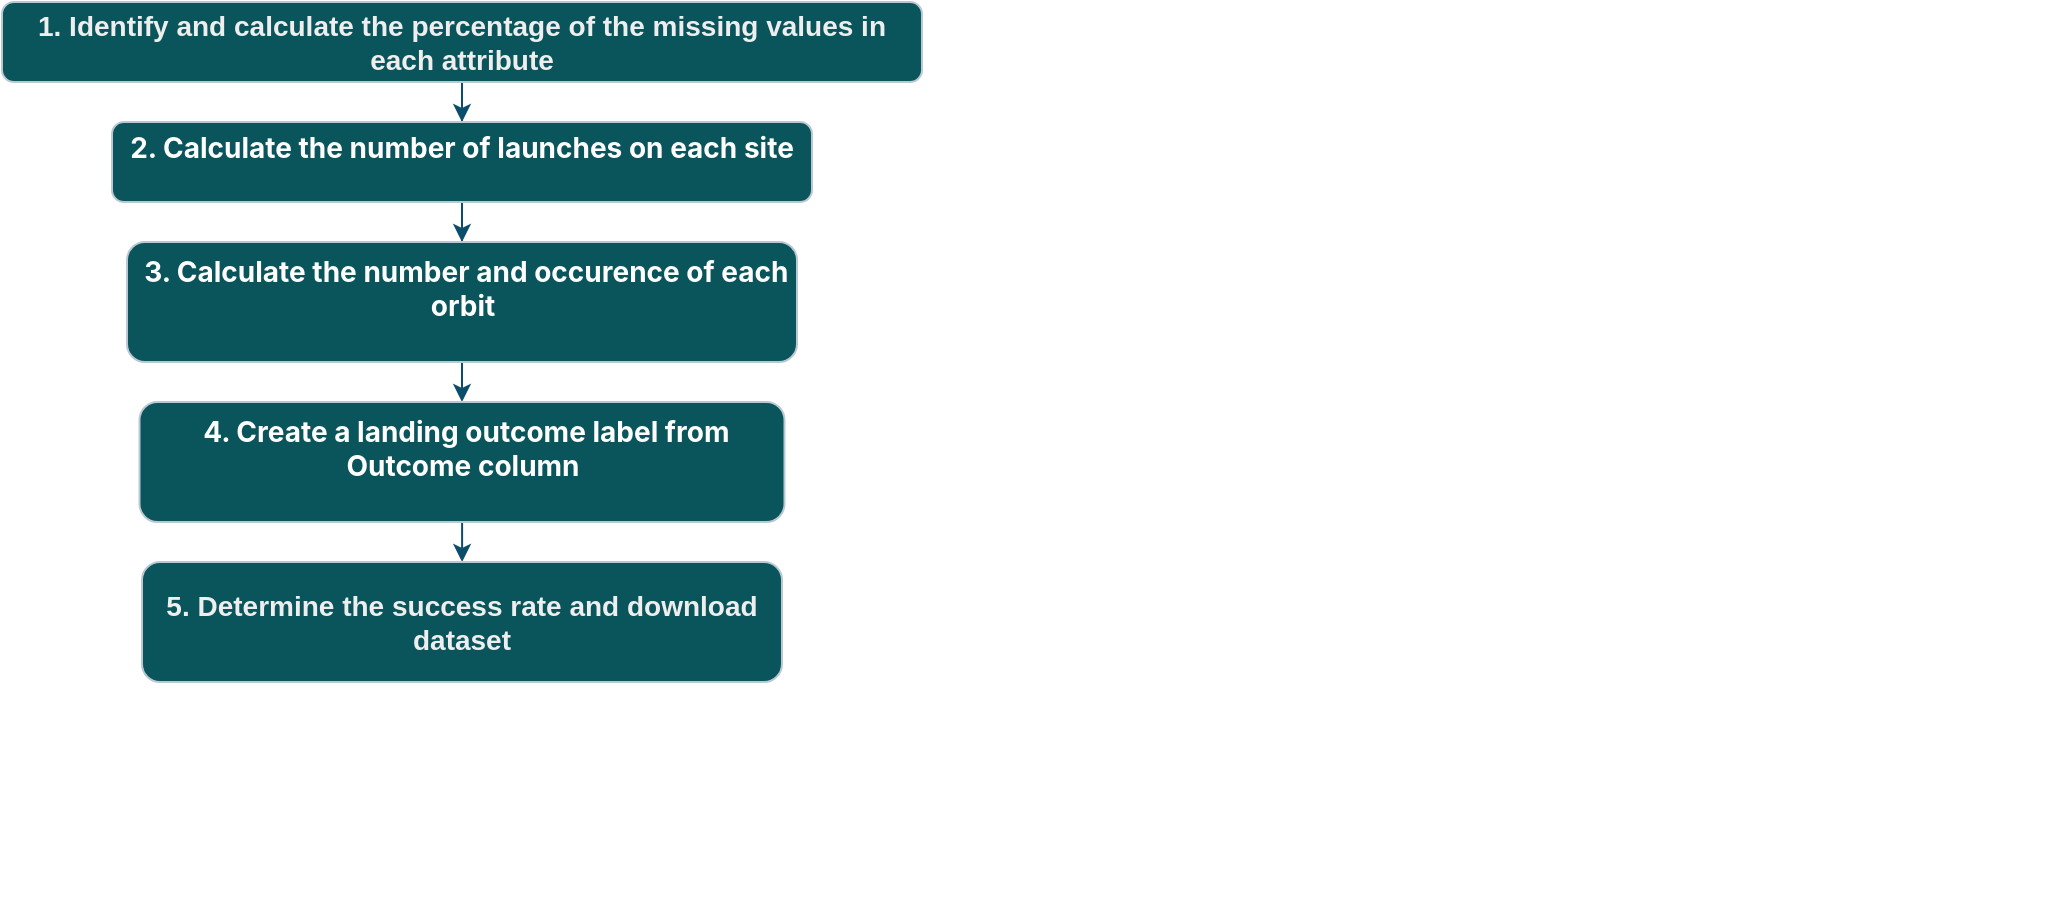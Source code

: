 <mxfile version="21.1.1" type="github">
  <diagram name="Page-1" id="XJa_YqYrmM3YX7fNveG3">
    <mxGraphModel dx="1434" dy="736" grid="1" gridSize="10" guides="1" tooltips="1" connect="1" arrows="1" fold="1" page="1" pageScale="1" pageWidth="850" pageHeight="1100" math="0" shadow="0">
      <root>
        <mxCell id="0" />
        <mxCell id="1" parent="0" />
        <mxCell id="xhZJJGkNVvbvQg2QOkUd-3" value="" style="edgeStyle=orthogonalEdgeStyle;rounded=0;orthogonalLoop=1;jettySize=auto;html=1;labelBackgroundColor=none;strokeColor=#0B4D6A;fontColor=default;align=center;verticalAlign=middle;fontSize=14;" edge="1" parent="1" source="xhZJJGkNVvbvQg2QOkUd-1" target="xhZJJGkNVvbvQg2QOkUd-2">
          <mxGeometry relative="1" as="geometry" />
        </mxCell>
        <mxCell id="xhZJJGkNVvbvQg2QOkUd-1" value="&lt;b style=&quot;font-size: 14px;&quot;&gt;1. Identify and calculate the percentage of the missing values in each attribute&lt;/b&gt;" style="rounded=1;whiteSpace=wrap;html=1;labelBackgroundColor=none;fillColor=#09555B;strokeColor=#BAC8D3;fontColor=#EEEEEE;align=center;verticalAlign=middle;fontSize=14;" vertex="1" parent="1">
          <mxGeometry x="120" y="100" width="460" height="40" as="geometry" />
        </mxCell>
        <mxCell id="xhZJJGkNVvbvQg2QOkUd-5" value="" style="edgeStyle=orthogonalEdgeStyle;rounded=0;orthogonalLoop=1;jettySize=auto;html=1;labelBackgroundColor=none;strokeColor=#0B4D6A;fontColor=default;align=center;verticalAlign=middle;fontSize=14;" edge="1" parent="1" source="xhZJJGkNVvbvQg2QOkUd-2" target="xhZJJGkNVvbvQg2QOkUd-4">
          <mxGeometry relative="1" as="geometry" />
        </mxCell>
        <mxCell id="xhZJJGkNVvbvQg2QOkUd-2" value="&lt;h3 style=&quot;border-color: var(--border-color); box-sizing: unset; line-height: var(--jp-content-heading-line-height); margin-top: calc(0.5 * var(--jp-content-heading-margin-top)); font-size: 14px; font-family: -apple-system, BlinkMacSystemFont, &amp;quot;Segoe UI&amp;quot;, Helvetica, Arial, sans-serif, &amp;quot;Apple Color Emoji&amp;quot;, &amp;quot;Segoe UI Emoji&amp;quot;, &amp;quot;Segoe UI Symbol&amp;quot;;&quot; id=&quot;TASK-1:-Calculate-the-number-of-launches-on-each-site&quot;&gt;&lt;font style=&quot;border-color: var(--border-color); font-size: 14px;&quot; color=&quot;#ffffff&quot;&gt;2. Calculate the number of launches on each site&lt;/font&gt;&lt;/h3&gt;" style="rounded=1;whiteSpace=wrap;html=1;labelBackgroundColor=none;fillColor=#09555B;strokeColor=#BAC8D3;fontColor=#EEEEEE;align=center;verticalAlign=middle;fontSize=14;" vertex="1" parent="1">
          <mxGeometry x="175" y="160" width="350" height="40" as="geometry" />
        </mxCell>
        <mxCell id="xhZJJGkNVvbvQg2QOkUd-9" value="" style="edgeStyle=orthogonalEdgeStyle;rounded=0;orthogonalLoop=1;jettySize=auto;html=1;labelBackgroundColor=none;strokeColor=#0B4D6A;fontColor=default;align=center;verticalAlign=middle;fontSize=14;" edge="1" parent="1" source="xhZJJGkNVvbvQg2QOkUd-4" target="xhZJJGkNVvbvQg2QOkUd-8">
          <mxGeometry relative="1" as="geometry" />
        </mxCell>
        <mxCell id="xhZJJGkNVvbvQg2QOkUd-4" value="&lt;h3 style=&quot;border-color: var(--border-color); box-sizing: unset; line-height: var(--jp-content-heading-line-height); margin-top: calc(0.5 * var(--jp-content-heading-margin-top)); font-size: 14px; font-family: -apple-system, BlinkMacSystemFont, &amp;quot;Segoe UI&amp;quot;, Helvetica, Arial, sans-serif, &amp;quot;Apple Color Emoji&amp;quot;, &amp;quot;Segoe UI Emoji&amp;quot;, &amp;quot;Segoe UI Symbol&amp;quot;;&quot; id=&quot;TASK-1:-Calculate-the-number-of-launches-on-each-site&quot;&gt;&lt;font style=&quot;border-color: var(--border-color); font-size: 14px;&quot; color=&quot;#ffffff&quot;&gt;&amp;nbsp;3. Calculate the number and occurence of each orbit&lt;/font&gt;&lt;/h3&gt;" style="rounded=1;whiteSpace=wrap;html=1;labelBackgroundColor=none;fillColor=#09555B;strokeColor=#BAC8D3;fontColor=#EEEEEE;align=center;verticalAlign=middle;fontSize=14;" vertex="1" parent="1">
          <mxGeometry x="182.5" y="220" width="335" height="60" as="geometry" />
        </mxCell>
        <mxCell id="xhZJJGkNVvbvQg2QOkUd-11" value="" style="edgeStyle=orthogonalEdgeStyle;rounded=0;orthogonalLoop=1;jettySize=auto;html=1;labelBackgroundColor=none;strokeColor=#0B4D6A;fontColor=default;align=center;verticalAlign=middle;fontSize=14;" edge="1" parent="1" source="xhZJJGkNVvbvQg2QOkUd-8" target="xhZJJGkNVvbvQg2QOkUd-10">
          <mxGeometry relative="1" as="geometry" />
        </mxCell>
        <mxCell id="xhZJJGkNVvbvQg2QOkUd-8" value="&lt;h3 style=&quot;border-color: var(--border-color); box-sizing: unset; line-height: var(--jp-content-heading-line-height); margin-top: calc(0.5 * var(--jp-content-heading-margin-top)); font-size: 14px; font-family: -apple-system, BlinkMacSystemFont, &amp;quot;Segoe UI&amp;quot;, Helvetica, Arial, sans-serif, &amp;quot;Apple Color Emoji&amp;quot;, &amp;quot;Segoe UI Emoji&amp;quot;, &amp;quot;Segoe UI Symbol&amp;quot;;&quot; id=&quot;TASK-1:-Calculate-the-number-of-launches-on-each-site&quot;&gt;&lt;font style=&quot;border-color: var(--border-color); font-size: 14px;&quot; color=&quot;#ffffff&quot;&gt;&amp;nbsp;4. Create a landing outcome label from Outcome column&lt;/font&gt;&lt;/h3&gt;" style="whiteSpace=wrap;html=1;rounded=1;labelBackgroundColor=none;fillColor=#09555B;strokeColor=#BAC8D3;fontColor=#EEEEEE;align=center;verticalAlign=middle;fontSize=14;" vertex="1" parent="1">
          <mxGeometry x="188.75" y="300" width="322.5" height="60" as="geometry" />
        </mxCell>
        <mxCell id="xhZJJGkNVvbvQg2QOkUd-10" value="&lt;b style=&quot;font-size: 14px;&quot;&gt;5. Determine the success rate and download dataset&lt;/b&gt;" style="whiteSpace=wrap;html=1;rounded=1;labelBackgroundColor=none;fillColor=#09555B;strokeColor=#BAC8D3;fontColor=#EEEEEE;align=center;verticalAlign=middle;fontSize=14;" vertex="1" parent="1">
          <mxGeometry x="190" y="380" width="320" height="60" as="geometry" />
        </mxCell>
        <mxCell id="xhZJJGkNVvbvQg2QOkUd-12" value="&lt;h3 style=&quot;border-color: var(--border-color); font-style: normal; font-variant-ligatures: normal; font-variant-caps: normal; letter-spacing: normal; orphans: 2; text-indent: 0px; text-transform: none; widows: 2; word-spacing: 0px; -webkit-text-stroke-width: 0px; text-decoration-thickness: initial; text-decoration-style: initial; text-decoration-color: initial; box-sizing: unset; line-height: var(--jp-content-heading-line-height); margin-top: calc(0.5 * var(--jp-content-heading-margin-top)); font-size: var(--jp-content-font-size3); color: rgba(0, 0, 0, 0.87); font-family: -apple-system, BlinkMacSystemFont, &amp;quot;Segoe UI&amp;quot;, Helvetica, Arial, sans-serif, &amp;quot;Apple Color Emoji&amp;quot;, &amp;quot;Segoe UI Emoji&amp;quot;, &amp;quot;Segoe UI Symbol&amp;quot;; text-align: start; background-color: rgb(255, 255, 255);&quot; id=&quot;TASK-1:-Calculate-the-number-of-launches-on-each-site&quot;&gt;&lt;br&gt;&lt;/h3&gt;" style="text;whiteSpace=wrap;html=1;fontColor=#EEEEEE;labelBackgroundColor=none;" vertex="1" parent="1">
          <mxGeometry x="560" y="150" width="300" height="50" as="geometry" />
        </mxCell>
        <mxCell id="xhZJJGkNVvbvQg2QOkUd-13" value="&lt;h3 style=&quot;border-color: var(--border-color); font-style: normal; font-variant-ligatures: normal; font-variant-caps: normal; letter-spacing: normal; orphans: 2; text-indent: 0px; text-transform: none; widows: 2; word-spacing: 0px; -webkit-text-stroke-width: 0px; text-decoration-thickness: initial; text-decoration-style: initial; text-decoration-color: initial; box-sizing: unset; line-height: var(--jp-content-heading-line-height); margin-top: calc(0.5 * var(--jp-content-heading-margin-top)); margin-bottom: calc(0.5 * var(--jp-content-heading-margin-bottom)); font-size: var(--jp-content-font-size3); color: rgba(0, 0, 0, 0.87); font-family: -apple-system, BlinkMacSystemFont, &amp;quot;Segoe UI&amp;quot;, Helvetica, Arial, sans-serif, &amp;quot;Apple Color Emoji&amp;quot;, &amp;quot;Segoe UI Emoji&amp;quot;, &amp;quot;Segoe UI Symbol&amp;quot;; text-align: start; background-color: rgb(255, 255, 255);&quot; id=&quot;TASK-2:-Calculate-the-number-and-occurrence-of-each-orbit&quot;&gt;&lt;br&gt;&lt;/h3&gt;" style="text;whiteSpace=wrap;html=1;fontColor=#EEEEEE;labelBackgroundColor=none;" vertex="1" parent="1">
          <mxGeometry x="830" y="300" width="320" height="40" as="geometry" />
        </mxCell>
        <mxCell id="xhZJJGkNVvbvQg2QOkUd-14" value="&lt;h3 style=&quot;border-color: var(--border-color); font-style: normal; font-variant-ligatures: normal; font-variant-caps: normal; letter-spacing: normal; orphans: 2; text-indent: 0px; text-transform: none; widows: 2; word-spacing: 0px; -webkit-text-stroke-width: 0px; text-decoration-thickness: initial; text-decoration-style: initial; text-decoration-color: initial; box-sizing: unset; line-height: var(--jp-content-heading-line-height); margin-top: calc(0.5 * var(--jp-content-heading-margin-top)); margin-bottom: calc(0.5 * var(--jp-content-heading-margin-bottom)); font-size: var(--jp-content-font-size3); color: rgba(0, 0, 0, 0.87); font-family: -apple-system, BlinkMacSystemFont, &amp;quot;Segoe UI&amp;quot;, Helvetica, Arial, sans-serif, &amp;quot;Apple Color Emoji&amp;quot;, &amp;quot;Segoe UI Emoji&amp;quot;, &amp;quot;Segoe UI Symbol&amp;quot;; text-align: start; background-color: rgb(255, 255, 255);&quot; id=&quot;TASK-2:-Calculate-the-number-and-occurrence-of-each-orbit&quot;&gt;&lt;br&gt;&lt;/h3&gt;" style="text;whiteSpace=wrap;html=1;fontColor=#EEEEEE;labelBackgroundColor=none;" vertex="1" parent="1">
          <mxGeometry x="420" y="520" width="320" height="40" as="geometry" />
        </mxCell>
        <mxCell id="xhZJJGkNVvbvQg2QOkUd-15" value="&lt;h3 style=&quot;border-color: var(--border-color); font-style: normal; font-variant-ligatures: normal; font-variant-caps: normal; letter-spacing: normal; orphans: 2; text-indent: 0px; text-transform: none; widows: 2; word-spacing: 0px; -webkit-text-stroke-width: 0px; text-decoration-thickness: initial; text-decoration-style: initial; text-decoration-color: initial; box-sizing: unset; line-height: var(--jp-content-heading-line-height); margin-top: calc(0.5 * var(--jp-content-heading-margin-top)); margin-bottom: calc(0.5 * var(--jp-content-heading-margin-bottom)); font-size: var(--jp-content-font-size3); color: rgba(0, 0, 0, 0.87); font-family: -apple-system, BlinkMacSystemFont, &amp;quot;Segoe UI&amp;quot;, Helvetica, Arial, sans-serif, &amp;quot;Apple Color Emoji&amp;quot;, &amp;quot;Segoe UI Emoji&amp;quot;, &amp;quot;Segoe UI Symbol&amp;quot;; text-align: start; background-color: rgb(255, 255, 255);&quot; id=&quot;TASK-2:-Calculate-the-number-and-occurrence-of-each-orbit&quot;&gt;&lt;br&gt;&lt;/h3&gt;" style="text;whiteSpace=wrap;html=1;fontColor=#EEEEEE;labelBackgroundColor=none;" vertex="1" parent="1">
          <mxGeometry x="210" y="520" width="320" height="40" as="geometry" />
        </mxCell>
      </root>
    </mxGraphModel>
  </diagram>
</mxfile>
